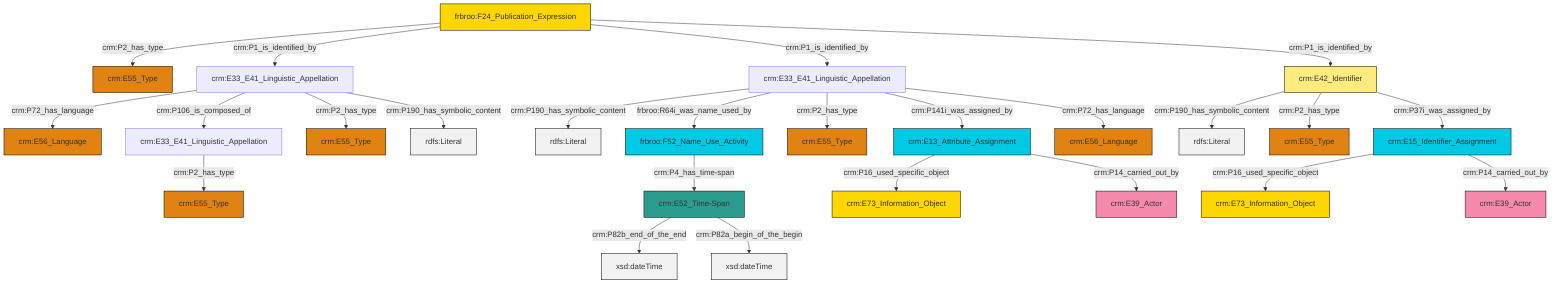 graph TD
classDef Literal fill:#f2f2f2,stroke:#000000;
classDef CRM_Entity fill:#FFFFFF,stroke:#000000;
classDef Temporal_Entity fill:#00C9E6, stroke:#000000;
classDef Type fill:#E18312, stroke:#000000;
classDef Time-Span fill:#2C9C91, stroke:#000000;
classDef Appellation fill:#FFEB7F, stroke:#000000;
classDef Place fill:#008836, stroke:#000000;
classDef Persistent_Item fill:#B266B2, stroke:#000000;
classDef Conceptual_Object fill:#FFD700, stroke:#000000;
classDef Physical_Thing fill:#D2B48C, stroke:#000000;
classDef Actor fill:#f58aad, stroke:#000000;
classDef PC_Classes fill:#4ce600, stroke:#000000;
classDef Multi fill:#cccccc,stroke:#000000;

8["crm:E33_E41_Linguistic_Appellation"]:::Default -->|crm:P190_has_symbolic_content| 9[rdfs:Literal]:::Literal
10["crm:E33_E41_Linguistic_Appellation"]:::Default -->|crm:P72_has_language| 11["crm:E56_Language"]:::Type
12["frbroo:F24_Publication_Expression"]:::Conceptual_Object -->|crm:P2_has_type| 13["crm:E55_Type"]:::Type
2["crm:E13_Attribute_Assignment"]:::Temporal_Entity -->|crm:P16_used_specific_object| 6["crm:E73_Information_Object"]:::Conceptual_Object
12["frbroo:F24_Publication_Expression"]:::Conceptual_Object -->|crm:P1_is_identified_by| 10["crm:E33_E41_Linguistic_Appellation"]:::Default
10["crm:E33_E41_Linguistic_Appellation"]:::Default -->|crm:P106_is_composed_of| 17["crm:E33_E41_Linguistic_Appellation"]:::Default
19["crm:E15_Identifier_Assignment"]:::Temporal_Entity -->|crm:P16_used_specific_object| 23["crm:E73_Information_Object"]:::Conceptual_Object
24["crm:E52_Time-Span"]:::Time-Span -->|crm:P82b_end_of_the_end| 25[xsd:dateTime]:::Literal
8["crm:E33_E41_Linguistic_Appellation"]:::Default -->|frbroo:R64i_was_name_used_by| 0["frbroo:F52_Name_Use_Activity"]:::Temporal_Entity
19["crm:E15_Identifier_Assignment"]:::Temporal_Entity -->|crm:P14_carried_out_by| 26["crm:E39_Actor"]:::Actor
8["crm:E33_E41_Linguistic_Appellation"]:::Default -->|crm:P2_has_type| 4["crm:E55_Type"]:::Type
21["crm:E42_Identifier"]:::Appellation -->|crm:P190_has_symbolic_content| 27[rdfs:Literal]:::Literal
12["frbroo:F24_Publication_Expression"]:::Conceptual_Object -->|crm:P1_is_identified_by| 8["crm:E33_E41_Linguistic_Appellation"]:::Default
0["frbroo:F52_Name_Use_Activity"]:::Temporal_Entity -->|crm:P4_has_time-span| 24["crm:E52_Time-Span"]:::Time-Span
10["crm:E33_E41_Linguistic_Appellation"]:::Default -->|crm:P2_has_type| 15["crm:E55_Type"]:::Type
24["crm:E52_Time-Span"]:::Time-Span -->|crm:P82a_begin_of_the_begin| 35[xsd:dateTime]:::Literal
21["crm:E42_Identifier"]:::Appellation -->|crm:P2_has_type| 29["crm:E55_Type"]:::Type
8["crm:E33_E41_Linguistic_Appellation"]:::Default -->|crm:P141i_was_assigned_by| 2["crm:E13_Attribute_Assignment"]:::Temporal_Entity
8["crm:E33_E41_Linguistic_Appellation"]:::Default -->|crm:P72_has_language| 33["crm:E56_Language"]:::Type
17["crm:E33_E41_Linguistic_Appellation"]:::Default -->|crm:P2_has_type| 38["crm:E55_Type"]:::Type
12["frbroo:F24_Publication_Expression"]:::Conceptual_Object -->|crm:P1_is_identified_by| 21["crm:E42_Identifier"]:::Appellation
2["crm:E13_Attribute_Assignment"]:::Temporal_Entity -->|crm:P14_carried_out_by| 41["crm:E39_Actor"]:::Actor
10["crm:E33_E41_Linguistic_Appellation"]:::Default -->|crm:P190_has_symbolic_content| 44[rdfs:Literal]:::Literal
21["crm:E42_Identifier"]:::Appellation -->|crm:P37i_was_assigned_by| 19["crm:E15_Identifier_Assignment"]:::Temporal_Entity